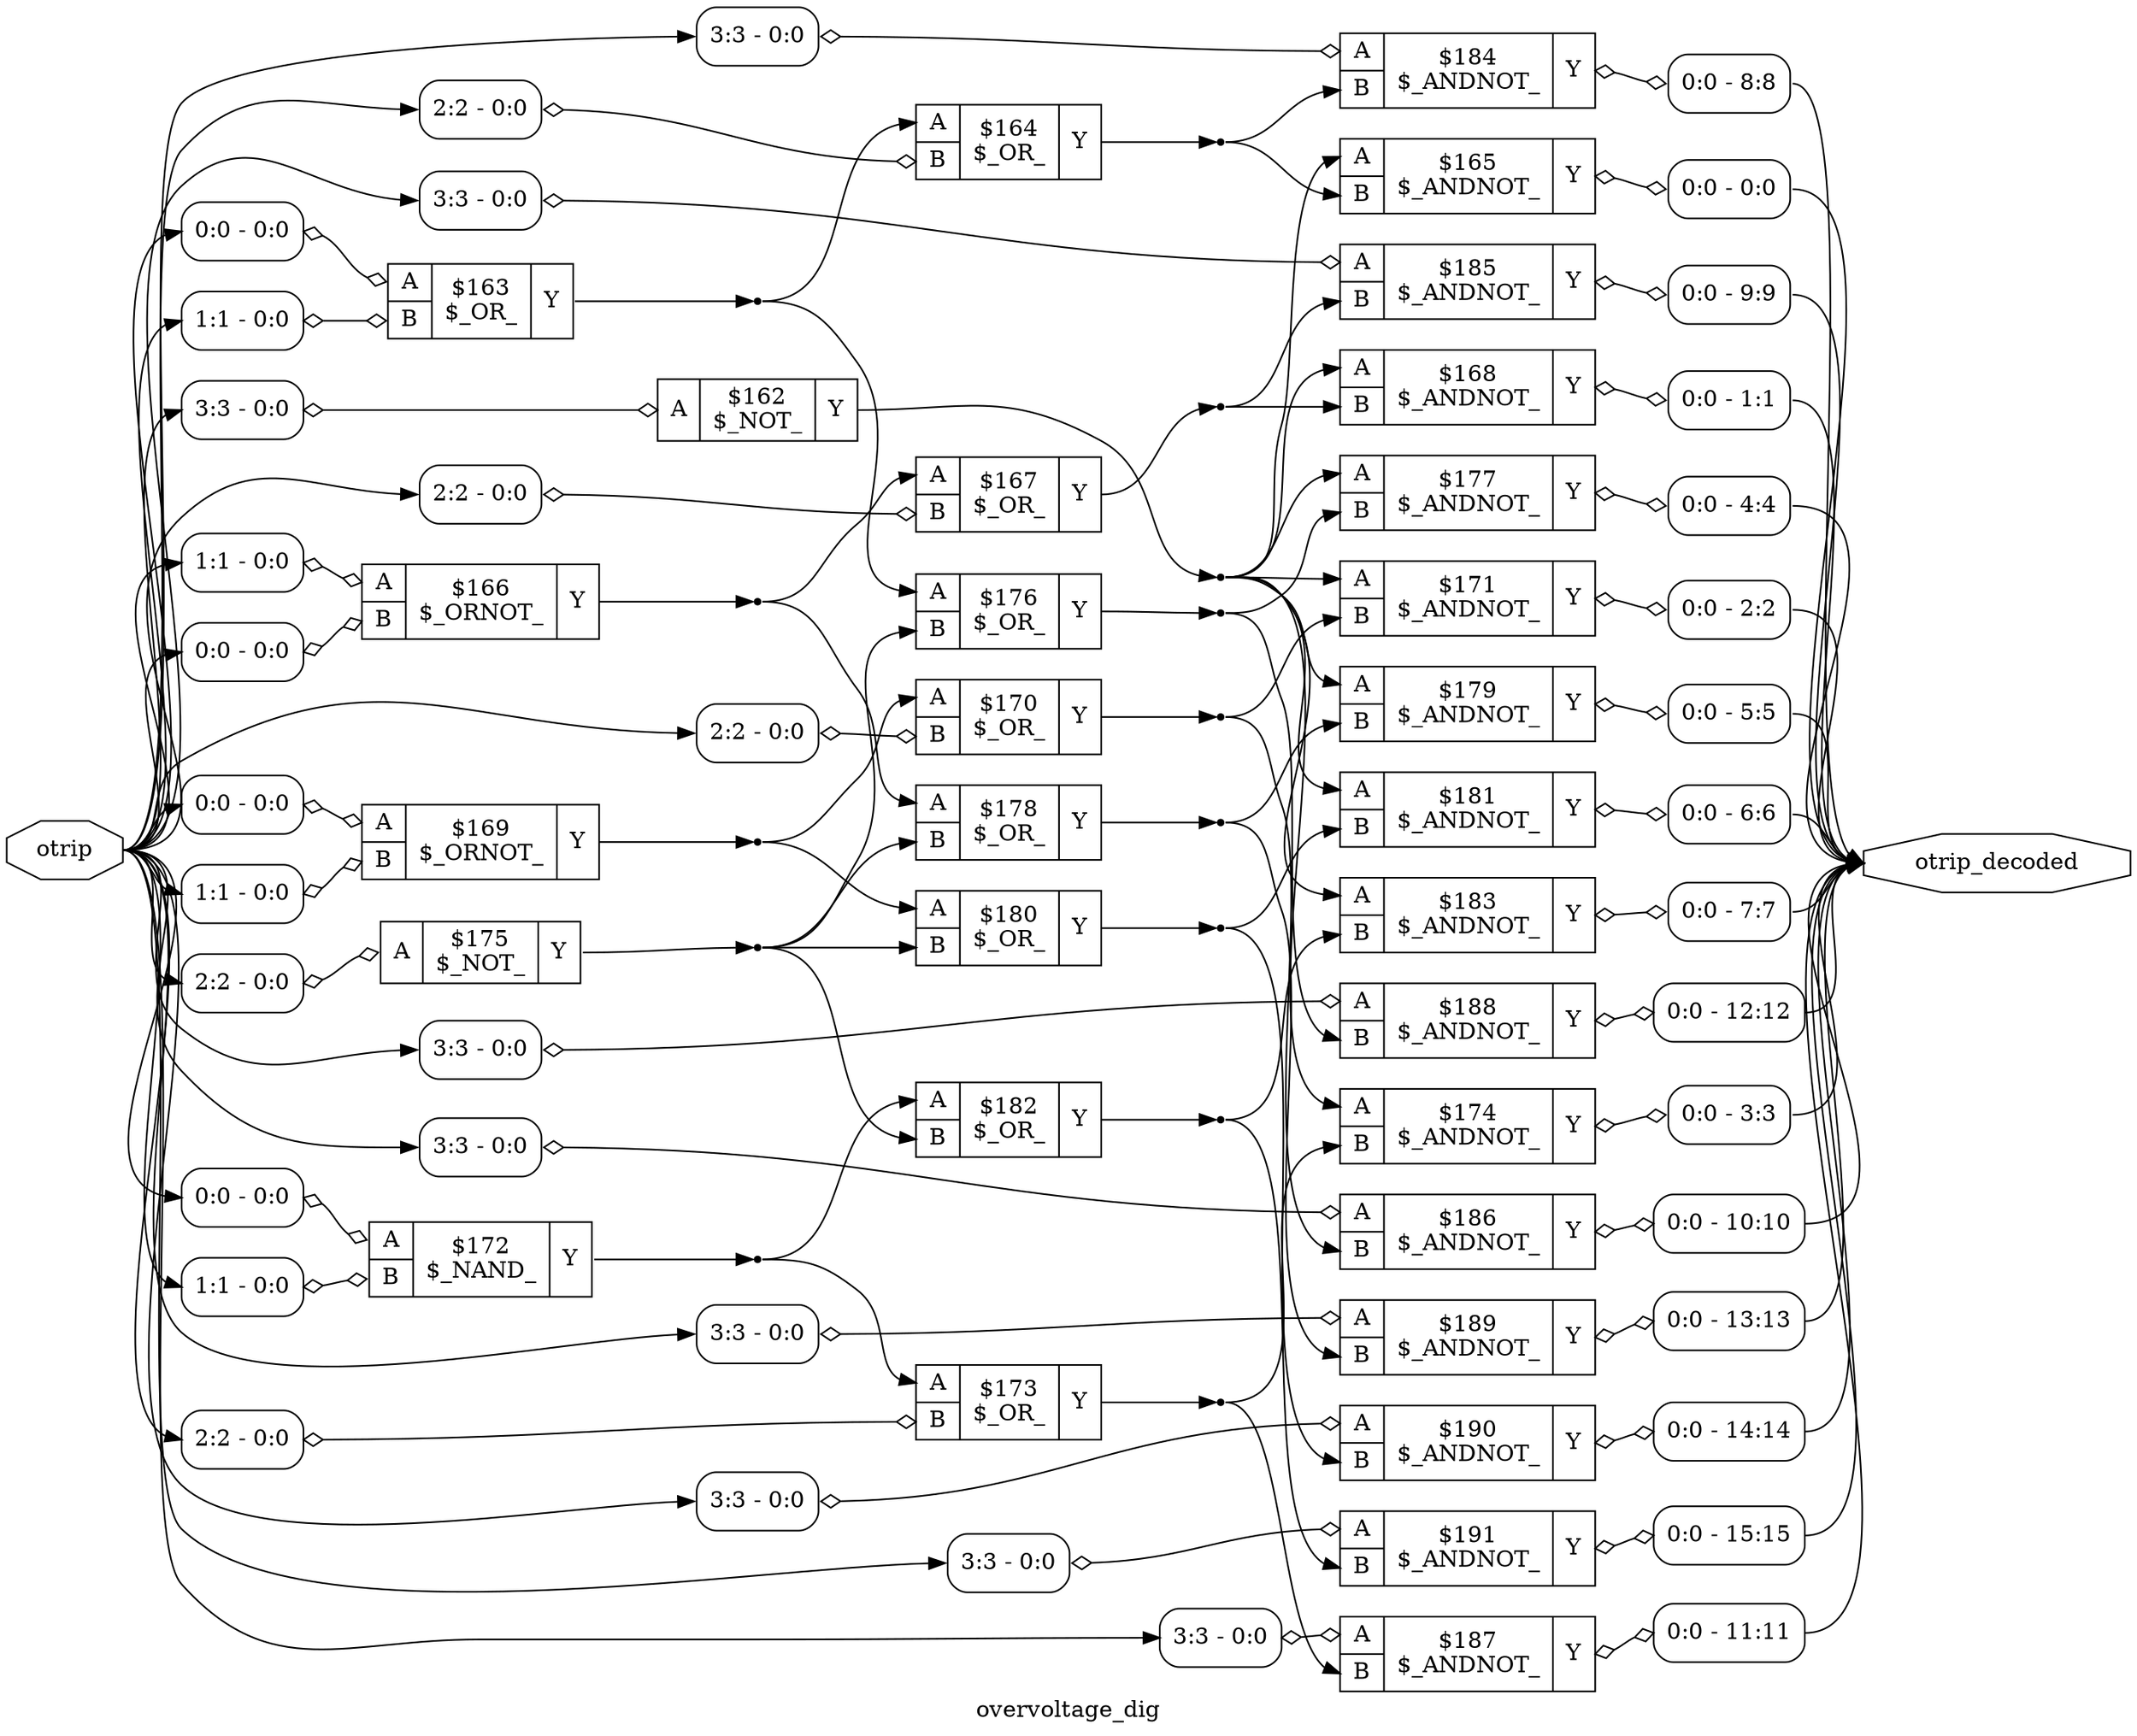 digraph "overvoltage_dig" {
label="overvoltage_dig";
rankdir="LR";
remincross=true;
n15 [ shape=octagon, label="otrip", color="black", fontcolor="black" ];
n16 [ shape=octagon, label="otrip_decoded", color="black", fontcolor="black" ];
c19 [ shape=record, label="{{<p17> A}|$162\n$_NOT_|{<p18> Y}}",  ];
x0 [ shape=record, style=rounded, label="<s0> 3:3 - 0:0 ", color="black", fontcolor="black" ];
x0:e -> c19:p17:w [arrowhead=odiamond, arrowtail=odiamond, dir=both, color="black", fontcolor="black", label=""];
c21 [ shape=record, label="{{<p17> A|<p20> B}|$163\n$_OR_|{<p18> Y}}",  ];
x1 [ shape=record, style=rounded, label="<s0> 0:0 - 0:0 ", color="black", fontcolor="black" ];
x1:e -> c21:p17:w [arrowhead=odiamond, arrowtail=odiamond, dir=both, color="black", fontcolor="black", label=""];
x2 [ shape=record, style=rounded, label="<s0> 1:1 - 0:0 ", color="black", fontcolor="black" ];
x2:e -> c21:p20:w [arrowhead=odiamond, arrowtail=odiamond, dir=both, color="black", fontcolor="black", label=""];
c22 [ shape=record, label="{{<p17> A|<p20> B}|$164\n$_OR_|{<p18> Y}}",  ];
x3 [ shape=record, style=rounded, label="<s0> 2:2 - 0:0 ", color="black", fontcolor="black" ];
x3:e -> c22:p20:w [arrowhead=odiamond, arrowtail=odiamond, dir=both, color="black", fontcolor="black", label=""];
c23 [ shape=record, label="{{<p17> A|<p20> B}|$165\n$_ANDNOT_|{<p18> Y}}",  ];
x4 [ shape=record, style=rounded, label="<s0> 0:0 - 0:0 ", color="black", fontcolor="black" ];
c23:p18:e -> x4:w [arrowhead=odiamond, arrowtail=odiamond, dir=both, color="black", fontcolor="black", label=""];
c24 [ shape=record, label="{{<p17> A|<p20> B}|$166\n$_ORNOT_|{<p18> Y}}",  ];
x5 [ shape=record, style=rounded, label="<s0> 1:1 - 0:0 ", color="black", fontcolor="black" ];
x5:e -> c24:p17:w [arrowhead=odiamond, arrowtail=odiamond, dir=both, color="black", fontcolor="black", label=""];
x6 [ shape=record, style=rounded, label="<s0> 0:0 - 0:0 ", color="black", fontcolor="black" ];
x6:e -> c24:p20:w [arrowhead=odiamond, arrowtail=odiamond, dir=both, color="black", fontcolor="black", label=""];
c25 [ shape=record, label="{{<p17> A|<p20> B}|$167\n$_OR_|{<p18> Y}}",  ];
x7 [ shape=record, style=rounded, label="<s0> 2:2 - 0:0 ", color="black", fontcolor="black" ];
x7:e -> c25:p20:w [arrowhead=odiamond, arrowtail=odiamond, dir=both, color="black", fontcolor="black", label=""];
c26 [ shape=record, label="{{<p17> A|<p20> B}|$168\n$_ANDNOT_|{<p18> Y}}",  ];
x8 [ shape=record, style=rounded, label="<s0> 0:0 - 1:1 ", color="black", fontcolor="black" ];
c26:p18:e -> x8:w [arrowhead=odiamond, arrowtail=odiamond, dir=both, color="black", fontcolor="black", label=""];
c27 [ shape=record, label="{{<p17> A|<p20> B}|$169\n$_ORNOT_|{<p18> Y}}",  ];
x9 [ shape=record, style=rounded, label="<s0> 0:0 - 0:0 ", color="black", fontcolor="black" ];
x9:e -> c27:p17:w [arrowhead=odiamond, arrowtail=odiamond, dir=both, color="black", fontcolor="black", label=""];
x10 [ shape=record, style=rounded, label="<s0> 1:1 - 0:0 ", color="black", fontcolor="black" ];
x10:e -> c27:p20:w [arrowhead=odiamond, arrowtail=odiamond, dir=both, color="black", fontcolor="black", label=""];
c28 [ shape=record, label="{{<p17> A|<p20> B}|$170\n$_OR_|{<p18> Y}}",  ];
x11 [ shape=record, style=rounded, label="<s0> 2:2 - 0:0 ", color="black", fontcolor="black" ];
x11:e -> c28:p20:w [arrowhead=odiamond, arrowtail=odiamond, dir=both, color="black", fontcolor="black", label=""];
c29 [ shape=record, label="{{<p17> A|<p20> B}|$171\n$_ANDNOT_|{<p18> Y}}",  ];
x12 [ shape=record, style=rounded, label="<s0> 0:0 - 2:2 ", color="black", fontcolor="black" ];
c29:p18:e -> x12:w [arrowhead=odiamond, arrowtail=odiamond, dir=both, color="black", fontcolor="black", label=""];
c30 [ shape=record, label="{{<p17> A|<p20> B}|$172\n$_NAND_|{<p18> Y}}",  ];
x13 [ shape=record, style=rounded, label="<s0> 0:0 - 0:0 ", color="black", fontcolor="black" ];
x13:e -> c30:p17:w [arrowhead=odiamond, arrowtail=odiamond, dir=both, color="black", fontcolor="black", label=""];
x14 [ shape=record, style=rounded, label="<s0> 1:1 - 0:0 ", color="black", fontcolor="black" ];
x14:e -> c30:p20:w [arrowhead=odiamond, arrowtail=odiamond, dir=both, color="black", fontcolor="black", label=""];
c31 [ shape=record, label="{{<p17> A|<p20> B}|$173\n$_OR_|{<p18> Y}}",  ];
x15 [ shape=record, style=rounded, label="<s0> 2:2 - 0:0 ", color="black", fontcolor="black" ];
x15:e -> c31:p20:w [arrowhead=odiamond, arrowtail=odiamond, dir=both, color="black", fontcolor="black", label=""];
c32 [ shape=record, label="{{<p17> A|<p20> B}|$174\n$_ANDNOT_|{<p18> Y}}",  ];
x16 [ shape=record, style=rounded, label="<s0> 0:0 - 3:3 ", color="black", fontcolor="black" ];
c32:p18:e -> x16:w [arrowhead=odiamond, arrowtail=odiamond, dir=both, color="black", fontcolor="black", label=""];
c33 [ shape=record, label="{{<p17> A}|$175\n$_NOT_|{<p18> Y}}",  ];
x17 [ shape=record, style=rounded, label="<s0> 2:2 - 0:0 ", color="black", fontcolor="black" ];
x17:e -> c33:p17:w [arrowhead=odiamond, arrowtail=odiamond, dir=both, color="black", fontcolor="black", label=""];
c34 [ shape=record, label="{{<p17> A|<p20> B}|$176\n$_OR_|{<p18> Y}}",  ];
c35 [ shape=record, label="{{<p17> A|<p20> B}|$177\n$_ANDNOT_|{<p18> Y}}",  ];
x18 [ shape=record, style=rounded, label="<s0> 0:0 - 4:4 ", color="black", fontcolor="black" ];
c35:p18:e -> x18:w [arrowhead=odiamond, arrowtail=odiamond, dir=both, color="black", fontcolor="black", label=""];
c36 [ shape=record, label="{{<p17> A|<p20> B}|$178\n$_OR_|{<p18> Y}}",  ];
c37 [ shape=record, label="{{<p17> A|<p20> B}|$179\n$_ANDNOT_|{<p18> Y}}",  ];
x19 [ shape=record, style=rounded, label="<s0> 0:0 - 5:5 ", color="black", fontcolor="black" ];
c37:p18:e -> x19:w [arrowhead=odiamond, arrowtail=odiamond, dir=both, color="black", fontcolor="black", label=""];
c38 [ shape=record, label="{{<p17> A|<p20> B}|$180\n$_OR_|{<p18> Y}}",  ];
c39 [ shape=record, label="{{<p17> A|<p20> B}|$181\n$_ANDNOT_|{<p18> Y}}",  ];
x20 [ shape=record, style=rounded, label="<s0> 0:0 - 6:6 ", color="black", fontcolor="black" ];
c39:p18:e -> x20:w [arrowhead=odiamond, arrowtail=odiamond, dir=both, color="black", fontcolor="black", label=""];
c40 [ shape=record, label="{{<p17> A|<p20> B}|$182\n$_OR_|{<p18> Y}}",  ];
c41 [ shape=record, label="{{<p17> A|<p20> B}|$183\n$_ANDNOT_|{<p18> Y}}",  ];
x21 [ shape=record, style=rounded, label="<s0> 0:0 - 7:7 ", color="black", fontcolor="black" ];
c41:p18:e -> x21:w [arrowhead=odiamond, arrowtail=odiamond, dir=both, color="black", fontcolor="black", label=""];
c42 [ shape=record, label="{{<p17> A|<p20> B}|$184\n$_ANDNOT_|{<p18> Y}}",  ];
x22 [ shape=record, style=rounded, label="<s0> 3:3 - 0:0 ", color="black", fontcolor="black" ];
x22:e -> c42:p17:w [arrowhead=odiamond, arrowtail=odiamond, dir=both, color="black", fontcolor="black", label=""];
x23 [ shape=record, style=rounded, label="<s0> 0:0 - 8:8 ", color="black", fontcolor="black" ];
c42:p18:e -> x23:w [arrowhead=odiamond, arrowtail=odiamond, dir=both, color="black", fontcolor="black", label=""];
c43 [ shape=record, label="{{<p17> A|<p20> B}|$185\n$_ANDNOT_|{<p18> Y}}",  ];
x24 [ shape=record, style=rounded, label="<s0> 3:3 - 0:0 ", color="black", fontcolor="black" ];
x24:e -> c43:p17:w [arrowhead=odiamond, arrowtail=odiamond, dir=both, color="black", fontcolor="black", label=""];
x25 [ shape=record, style=rounded, label="<s0> 0:0 - 9:9 ", color="black", fontcolor="black" ];
c43:p18:e -> x25:w [arrowhead=odiamond, arrowtail=odiamond, dir=both, color="black", fontcolor="black", label=""];
c44 [ shape=record, label="{{<p17> A|<p20> B}|$186\n$_ANDNOT_|{<p18> Y}}",  ];
x26 [ shape=record, style=rounded, label="<s0> 3:3 - 0:0 ", color="black", fontcolor="black" ];
x26:e -> c44:p17:w [arrowhead=odiamond, arrowtail=odiamond, dir=both, color="black", fontcolor="black", label=""];
x27 [ shape=record, style=rounded, label="<s0> 0:0 - 10:10 ", color="black", fontcolor="black" ];
c44:p18:e -> x27:w [arrowhead=odiamond, arrowtail=odiamond, dir=both, color="black", fontcolor="black", label=""];
c45 [ shape=record, label="{{<p17> A|<p20> B}|$187\n$_ANDNOT_|{<p18> Y}}",  ];
x28 [ shape=record, style=rounded, label="<s0> 3:3 - 0:0 ", color="black", fontcolor="black" ];
x28:e -> c45:p17:w [arrowhead=odiamond, arrowtail=odiamond, dir=both, color="black", fontcolor="black", label=""];
x29 [ shape=record, style=rounded, label="<s0> 0:0 - 11:11 ", color="black", fontcolor="black" ];
c45:p18:e -> x29:w [arrowhead=odiamond, arrowtail=odiamond, dir=both, color="black", fontcolor="black", label=""];
c46 [ shape=record, label="{{<p17> A|<p20> B}|$188\n$_ANDNOT_|{<p18> Y}}",  ];
x30 [ shape=record, style=rounded, label="<s0> 3:3 - 0:0 ", color="black", fontcolor="black" ];
x30:e -> c46:p17:w [arrowhead=odiamond, arrowtail=odiamond, dir=both, color="black", fontcolor="black", label=""];
x31 [ shape=record, style=rounded, label="<s0> 0:0 - 12:12 ", color="black", fontcolor="black" ];
c46:p18:e -> x31:w [arrowhead=odiamond, arrowtail=odiamond, dir=both, color="black", fontcolor="black", label=""];
c47 [ shape=record, label="{{<p17> A|<p20> B}|$189\n$_ANDNOT_|{<p18> Y}}",  ];
x32 [ shape=record, style=rounded, label="<s0> 3:3 - 0:0 ", color="black", fontcolor="black" ];
x32:e -> c47:p17:w [arrowhead=odiamond, arrowtail=odiamond, dir=both, color="black", fontcolor="black", label=""];
x33 [ shape=record, style=rounded, label="<s0> 0:0 - 13:13 ", color="black", fontcolor="black" ];
c47:p18:e -> x33:w [arrowhead=odiamond, arrowtail=odiamond, dir=both, color="black", fontcolor="black", label=""];
c48 [ shape=record, label="{{<p17> A|<p20> B}|$190\n$_ANDNOT_|{<p18> Y}}",  ];
x34 [ shape=record, style=rounded, label="<s0> 3:3 - 0:0 ", color="black", fontcolor="black" ];
x34:e -> c48:p17:w [arrowhead=odiamond, arrowtail=odiamond, dir=both, color="black", fontcolor="black", label=""];
x35 [ shape=record, style=rounded, label="<s0> 0:0 - 14:14 ", color="black", fontcolor="black" ];
c48:p18:e -> x35:w [arrowhead=odiamond, arrowtail=odiamond, dir=both, color="black", fontcolor="black", label=""];
c49 [ shape=record, label="{{<p17> A|<p20> B}|$191\n$_ANDNOT_|{<p18> Y}}",  ];
x36 [ shape=record, style=rounded, label="<s0> 3:3 - 0:0 ", color="black", fontcolor="black" ];
x36:e -> c49:p17:w [arrowhead=odiamond, arrowtail=odiamond, dir=both, color="black", fontcolor="black", label=""];
x37 [ shape=record, style=rounded, label="<s0> 0:0 - 15:15 ", color="black", fontcolor="black" ];
c49:p18:e -> x37:w [arrowhead=odiamond, arrowtail=odiamond, dir=both, color="black", fontcolor="black", label=""];
n1 [ shape=point ];
c19:p18:e -> n1:w [color="black", fontcolor="black", label=""];
n1:e -> c23:p17:w [color="black", fontcolor="black", label=""];
n1:e -> c26:p17:w [color="black", fontcolor="black", label=""];
n1:e -> c29:p17:w [color="black", fontcolor="black", label=""];
n1:e -> c32:p17:w [color="black", fontcolor="black", label=""];
n1:e -> c35:p17:w [color="black", fontcolor="black", label=""];
n1:e -> c37:p17:w [color="black", fontcolor="black", label=""];
n1:e -> c39:p17:w [color="black", fontcolor="black", label=""];
n1:e -> c41:p17:w [color="black", fontcolor="black", label=""];
n10 [ shape=point ];
c33:p18:e -> n10:w [color="black", fontcolor="black", label=""];
n10:e -> c34:p20:w [color="black", fontcolor="black", label=""];
n10:e -> c36:p20:w [color="black", fontcolor="black", label=""];
n10:e -> c38:p20:w [color="black", fontcolor="black", label=""];
n10:e -> c40:p20:w [color="black", fontcolor="black", label=""];
n11 [ shape=point ];
c34:p18:e -> n11:w [color="black", fontcolor="black", label=""];
n11:e -> c35:p20:w [color="black", fontcolor="black", label=""];
n11:e -> c46:p20:w [color="black", fontcolor="black", label=""];
n12 [ shape=point ];
c36:p18:e -> n12:w [color="black", fontcolor="black", label=""];
n12:e -> c37:p20:w [color="black", fontcolor="black", label=""];
n12:e -> c47:p20:w [color="black", fontcolor="black", label=""];
n13 [ shape=point ];
c38:p18:e -> n13:w [color="black", fontcolor="black", label=""];
n13:e -> c39:p20:w [color="black", fontcolor="black", label=""];
n13:e -> c48:p20:w [color="black", fontcolor="black", label=""];
n14 [ shape=point ];
c40:p18:e -> n14:w [color="black", fontcolor="black", label=""];
n14:e -> c41:p20:w [color="black", fontcolor="black", label=""];
n14:e -> c49:p20:w [color="black", fontcolor="black", label=""];
n15:e -> x0:s0:w [color="black", fontcolor="black", label=""];
n15:e -> x10:s0:w [color="black", fontcolor="black", label=""];
n15:e -> x11:s0:w [color="black", fontcolor="black", label=""];
n15:e -> x13:s0:w [color="black", fontcolor="black", label=""];
n15:e -> x14:s0:w [color="black", fontcolor="black", label=""];
n15:e -> x15:s0:w [color="black", fontcolor="black", label=""];
n15:e -> x17:s0:w [color="black", fontcolor="black", label=""];
n15:e -> x1:s0:w [color="black", fontcolor="black", label=""];
n15:e -> x22:s0:w [color="black", fontcolor="black", label=""];
n15:e -> x24:s0:w [color="black", fontcolor="black", label=""];
n15:e -> x26:s0:w [color="black", fontcolor="black", label=""];
n15:e -> x28:s0:w [color="black", fontcolor="black", label=""];
n15:e -> x2:s0:w [color="black", fontcolor="black", label=""];
n15:e -> x30:s0:w [color="black", fontcolor="black", label=""];
n15:e -> x32:s0:w [color="black", fontcolor="black", label=""];
n15:e -> x34:s0:w [color="black", fontcolor="black", label=""];
n15:e -> x36:s0:w [color="black", fontcolor="black", label=""];
n15:e -> x3:s0:w [color="black", fontcolor="black", label=""];
n15:e -> x5:s0:w [color="black", fontcolor="black", label=""];
n15:e -> x6:s0:w [color="black", fontcolor="black", label=""];
n15:e -> x7:s0:w [color="black", fontcolor="black", label=""];
n15:e -> x9:s0:w [color="black", fontcolor="black", label=""];
x12:s0:e -> n16:w [color="black", fontcolor="black", label=""];
x16:s0:e -> n16:w [color="black", fontcolor="black", label=""];
x18:s0:e -> n16:w [color="black", fontcolor="black", label=""];
x19:s0:e -> n16:w [color="black", fontcolor="black", label=""];
x20:s0:e -> n16:w [color="black", fontcolor="black", label=""];
x21:s0:e -> n16:w [color="black", fontcolor="black", label=""];
x23:s0:e -> n16:w [color="black", fontcolor="black", label=""];
x25:s0:e -> n16:w [color="black", fontcolor="black", label=""];
x27:s0:e -> n16:w [color="black", fontcolor="black", label=""];
x29:s0:e -> n16:w [color="black", fontcolor="black", label=""];
x31:s0:e -> n16:w [color="black", fontcolor="black", label=""];
x33:s0:e -> n16:w [color="black", fontcolor="black", label=""];
x35:s0:e -> n16:w [color="black", fontcolor="black", label=""];
x37:s0:e -> n16:w [color="black", fontcolor="black", label=""];
x4:s0:e -> n16:w [color="black", fontcolor="black", label=""];
x8:s0:e -> n16:w [color="black", fontcolor="black", label=""];
n2 [ shape=point ];
c21:p18:e -> n2:w [color="black", fontcolor="black", label=""];
n2:e -> c22:p17:w [color="black", fontcolor="black", label=""];
n2:e -> c34:p17:w [color="black", fontcolor="black", label=""];
n3 [ shape=point ];
c22:p18:e -> n3:w [color="black", fontcolor="black", label=""];
n3:e -> c23:p20:w [color="black", fontcolor="black", label=""];
n3:e -> c42:p20:w [color="black", fontcolor="black", label=""];
n4 [ shape=point ];
c24:p18:e -> n4:w [color="black", fontcolor="black", label=""];
n4:e -> c25:p17:w [color="black", fontcolor="black", label=""];
n4:e -> c36:p17:w [color="black", fontcolor="black", label=""];
n5 [ shape=point ];
c25:p18:e -> n5:w [color="black", fontcolor="black", label=""];
n5:e -> c26:p20:w [color="black", fontcolor="black", label=""];
n5:e -> c43:p20:w [color="black", fontcolor="black", label=""];
n6 [ shape=point ];
c27:p18:e -> n6:w [color="black", fontcolor="black", label=""];
n6:e -> c28:p17:w [color="black", fontcolor="black", label=""];
n6:e -> c38:p17:w [color="black", fontcolor="black", label=""];
n7 [ shape=point ];
c28:p18:e -> n7:w [color="black", fontcolor="black", label=""];
n7:e -> c29:p20:w [color="black", fontcolor="black", label=""];
n7:e -> c44:p20:w [color="black", fontcolor="black", label=""];
n8 [ shape=point ];
c30:p18:e -> n8:w [color="black", fontcolor="black", label=""];
n8:e -> c31:p17:w [color="black", fontcolor="black", label=""];
n8:e -> c40:p17:w [color="black", fontcolor="black", label=""];
n9 [ shape=point ];
c31:p18:e -> n9:w [color="black", fontcolor="black", label=""];
n9:e -> c32:p20:w [color="black", fontcolor="black", label=""];
n9:e -> c45:p20:w [color="black", fontcolor="black", label=""];
}
